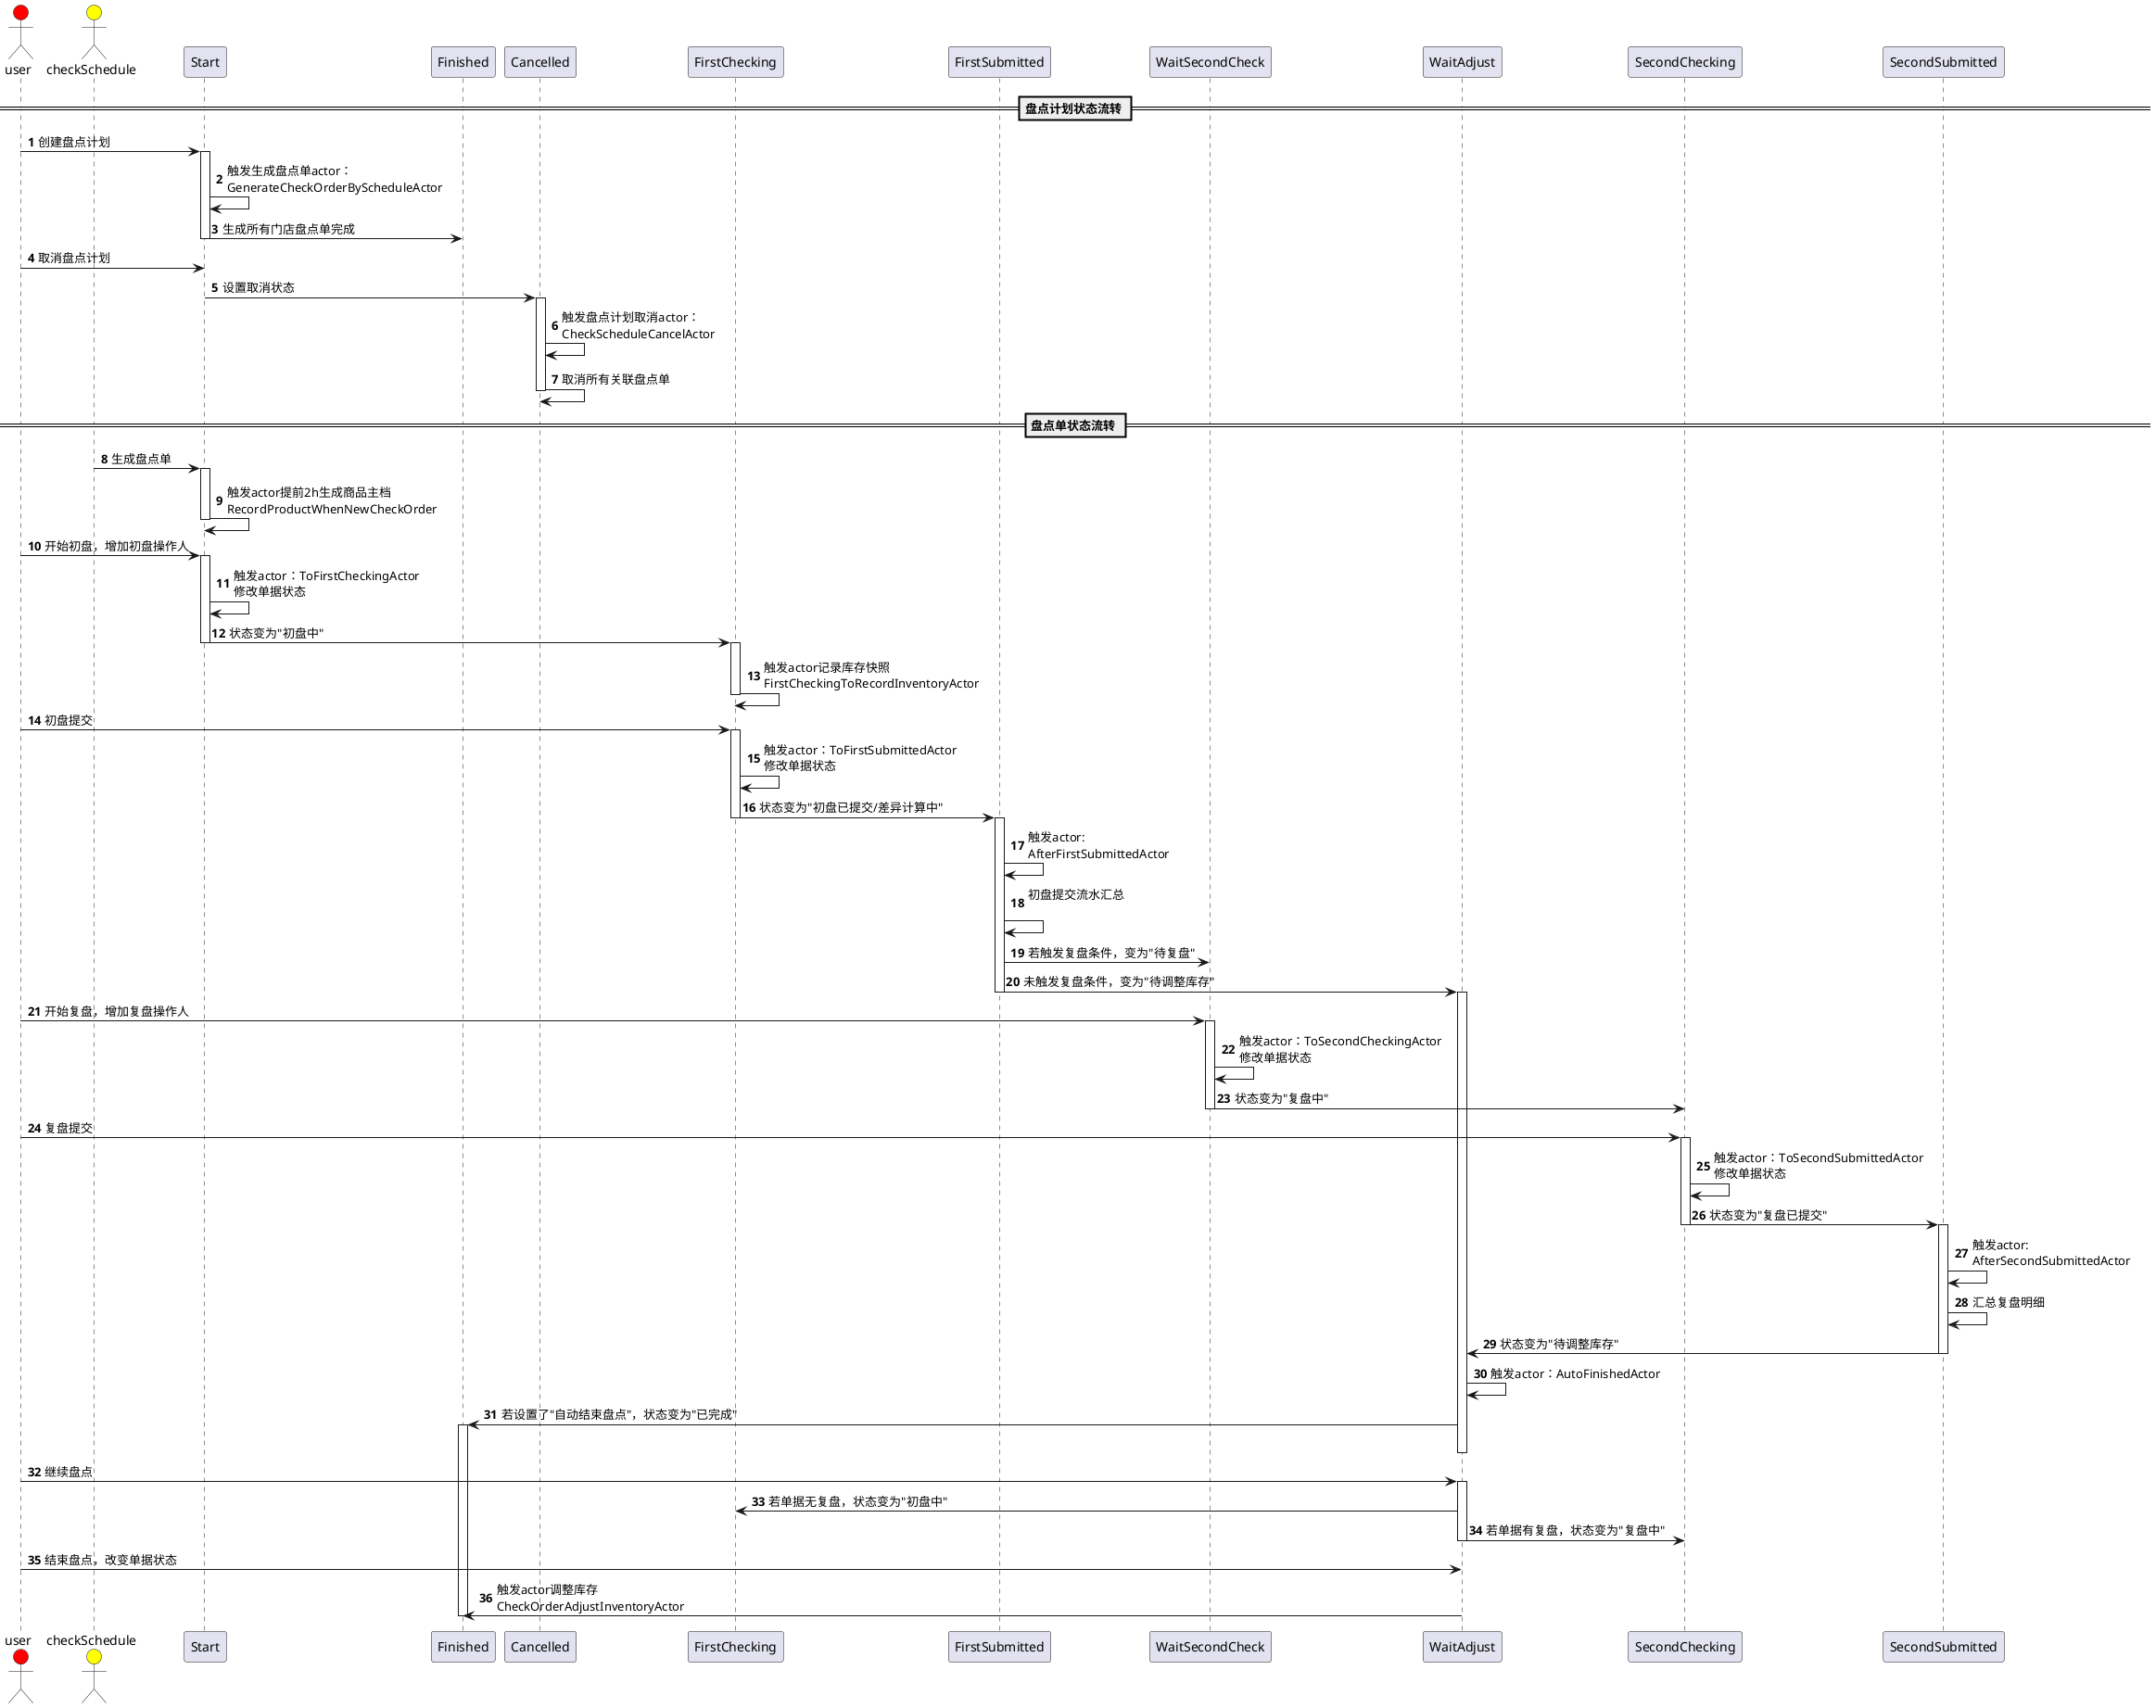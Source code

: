 @startuml
autonumber

actor user #red
actor checkSchedule #yellow





== 盘点计划状态流转 ==
user->Start: 创建盘点计划
activate Start
Start->Start:触发生成盘点单actor：\nGenerateCheckOrderByScheduleActor
Start->Finished:生成所有门店盘点单完成
deactivate Start

user->Start: 取消盘点计划
Start->Cancelled: 设置取消状态
activate Cancelled
Cancelled->Cancelled: 触发盘点计划取消actor：\nCheckScheduleCancelActor
Cancelled->Cancelled: 取消所有关联盘点单
deactivate Cancelled

== 盘点单状态流转 ==
checkSchedule->Start: 生成盘点单
activate Start
Start->Start: 触发actor提前2h生成商品主档\nRecordProductWhenNewCheckOrder
deactivate Start

user->Start: 开始初盘，增加初盘操作人

activate Start
Start->Start: 触发actor：ToFirstCheckingActor\n修改单据状态
Start->FirstChecking: 状态变为"初盘中"
deactivate Start

activate FirstChecking
FirstChecking->FirstChecking: 触发actor记录库存快照\nFirstCheckingToRecordInventoryActor
deactivate FirstChecking

user->FirstChecking: 初盘提交

activate FirstChecking
FirstChecking->FirstChecking: 触发actor：ToFirstSubmittedActor\n修改单据状态
FirstChecking->FirstSubmitted: 状态变为"初盘已提交/差异计算中"
deactivate FirstChecking

activate FirstSubmitted
FirstSubmitted->FirstSubmitted: 触发actor:\nAfterFirstSubmittedActor
FirstSubmitted->FirstSubmitted: 初盘提交流水汇总\n
FirstSubmitted->WaitSecondCheck: 若触发复盘条件，变为"待复盘"
FirstSubmitted->WaitAdjust: 未触发复盘条件，变为"待调整库存"
deactivate FirstSubmitted

activate WaitAdjust

user->WaitSecondCheck: 开始复盘，增加复盘操作人

activate WaitSecondCheck
WaitSecondCheck->WaitSecondCheck: 触发actor：ToSecondCheckingActor\n修改单据状态
WaitSecondCheck->SecondChecking: 状态变为"复盘中"
deactivate WaitSecondCheck

user->SecondChecking: 复盘提交

activate SecondChecking
SecondChecking->SecondChecking: 触发actor：ToSecondSubmittedActor\n修改单据状态
SecondChecking->SecondSubmitted: 状态变为"复盘已提交"
deactivate SecondChecking

activate SecondSubmitted
SecondSubmitted->SecondSubmitted: 触发actor:\nAfterSecondSubmittedActor
SecondSubmitted->SecondSubmitted: 汇总复盘明细
SecondSubmitted->WaitAdjust: 状态变为"待调整库存"
deactivate SecondSubmitted

WaitAdjust->WaitAdjust: 触发actor：AutoFinishedActor
WaitAdjust->Finished: 若设置了"自动结束盘点"，状态变为"已完成"
activate Finished
deactivate WaitAdjust



user->WaitAdjust: 继续盘点

activate WaitAdjust
WaitAdjust->FirstChecking: 若单据无复盘，状态变为"初盘中"
WaitAdjust->SecondChecking: 若单据有复盘，状态变为"复盘中"
deactivate WaitAdjust

user->WaitAdjust: 结束盘点，改变单据状态
WaitAdjust->Finished: 触发actor调整库存\nCheckOrderAdjustInventoryActor
deactivate Finished
@enduml